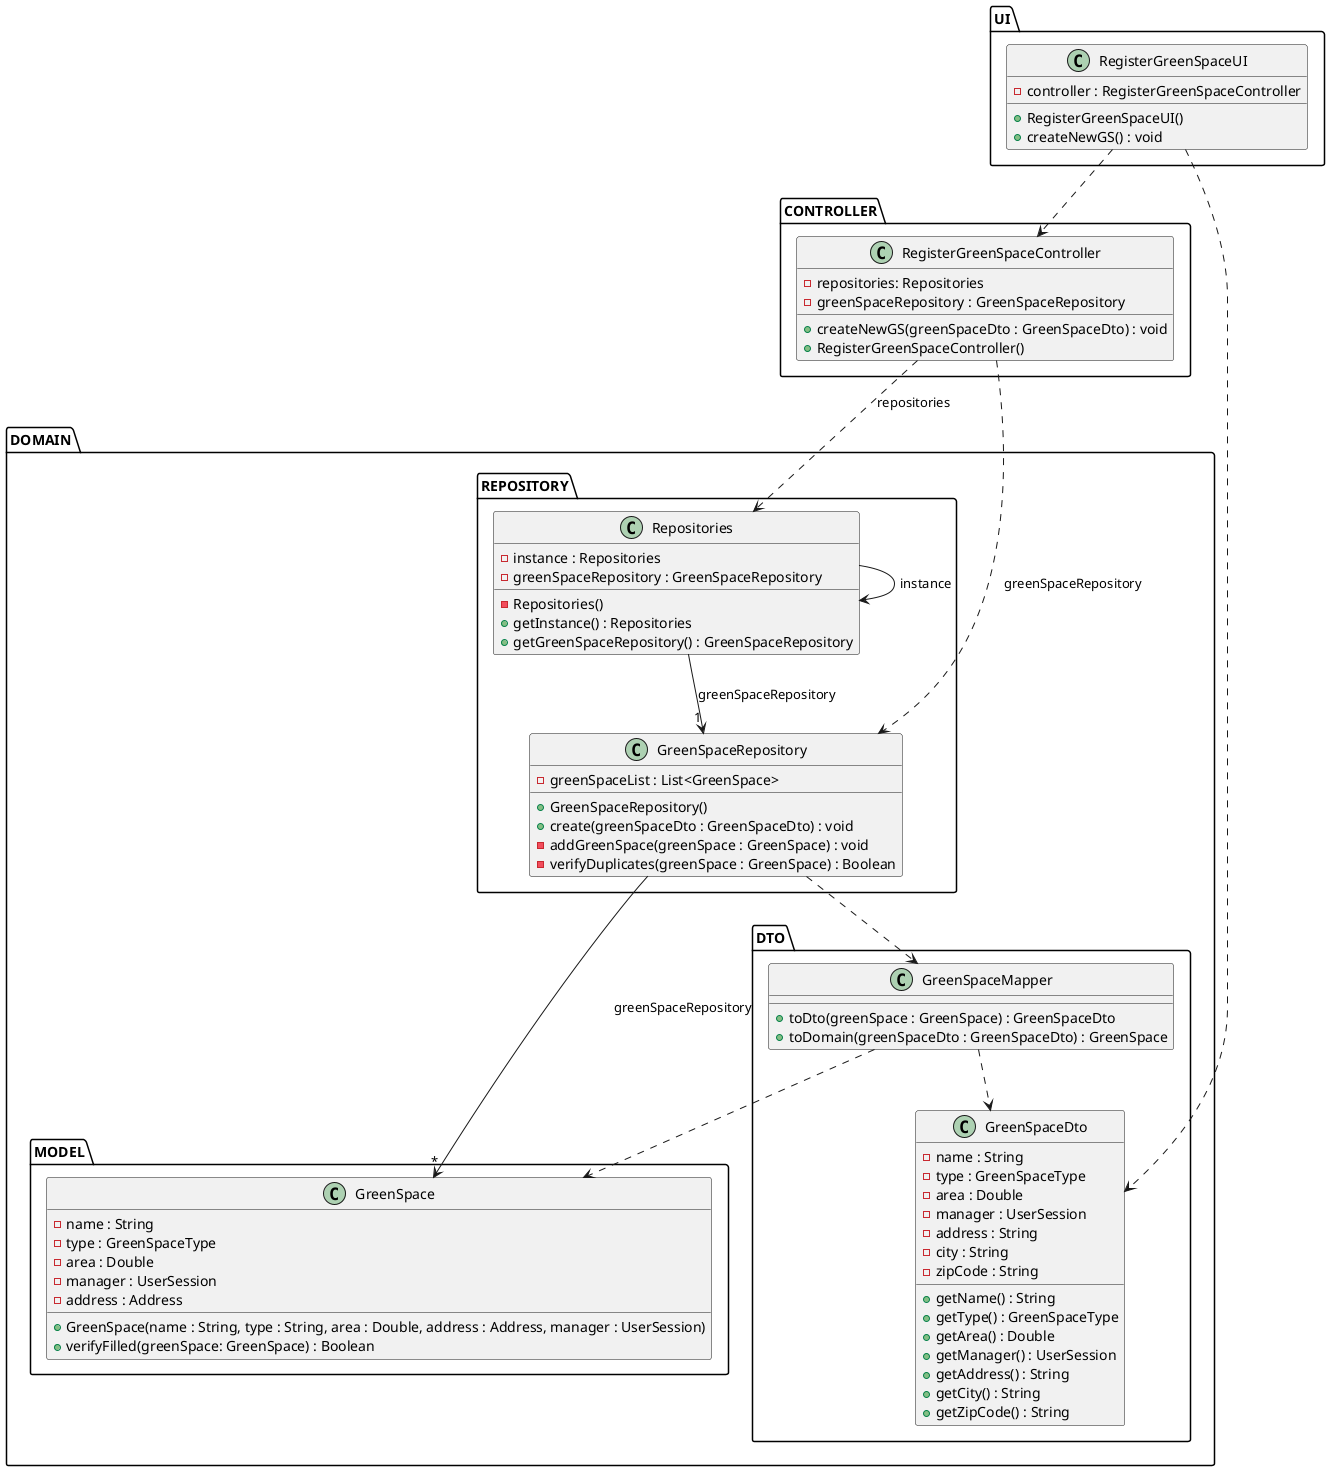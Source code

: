 @startuml
skinparam shadowing false
skinparam line type polyline

'left to right direction
package UI {
    class RegisterGreenSpaceUI {
        - controller : RegisterGreenSpaceController
        + RegisterGreenSpaceUI()
        + createNewGS() : void
        '- parseAddress(street : String, zipcode : String, city : String) : Address
    }
}

package CONTROLLER {
    class RegisterGreenSpaceController {
        - repositories: Repositories
        - greenSpaceRepository : GreenSpaceRepository
        + createNewGS(greenSpaceDto : GreenSpaceDto) : void
        + RegisterGreenSpaceController()
    }
}

package DOMAIN {
package REPOSITORY {
    class Repositories {
        - instance : Repositories
        - greenSpaceRepository : GreenSpaceRepository
        - Repositories()
        + getInstance() : Repositories
        + getGreenSpaceRepository() : GreenSpaceRepository
    }

    class GreenSpaceRepository {
        - greenSpaceList : List<GreenSpace>
        + GreenSpaceRepository()
        + create(greenSpaceDto : GreenSpaceDto) : void
        - addGreenSpace(greenSpace : GreenSpace) : void
        - verifyDuplicates(greenSpace : GreenSpace) : Boolean
    }
    }
package MODEL{
    class GreenSpace {
        - name : String
        - type : GreenSpaceType
        - area : Double
        - manager : UserSession
        - address : Address
        + GreenSpace(name : String, type : String, area : Double, address : Address, manager : UserSession)
        + verifyFilled(greenSpace: GreenSpace) : Boolean
    }
}
package DTO{
    class GreenSpaceDto{
        - name : String
        - type : GreenSpaceType
        - area : Double
        - manager : UserSession
        - address : String
        - city : String
        - zipCode : String
        + getName() : String
        + getType() : GreenSpaceType
        + getArea() : Double
        + getManager() : UserSession
        + getAddress() : String
        + getCity() : String
        + getZipCode() : String
    }

    class GreenSpaceMapper{
        +toDto(greenSpace : GreenSpace) : GreenSpaceDto
        +toDomain(greenSpaceDto : GreenSpaceDto) : GreenSpace
    }
    }
}

RegisterGreenSpaceUI ..> RegisterGreenSpaceController
RegisterGreenSpaceController ..> Repositories: repositories
Repositories --> Repositories: instance
RegisterGreenSpaceController ..> GreenSpaceRepository: greenSpaceRepository
Repositories --> "1"GreenSpaceRepository: greenSpaceRepository
GreenSpaceRepository -->"*" GreenSpace: greenSpaceRepository
RegisterGreenSpaceUI ..> GreenSpaceDto
GreenSpaceRepository ..> GreenSpaceMapper
GreenSpaceMapper ..> GreenSpace
GreenSpaceMapper ..> GreenSpaceDto

@enduml
